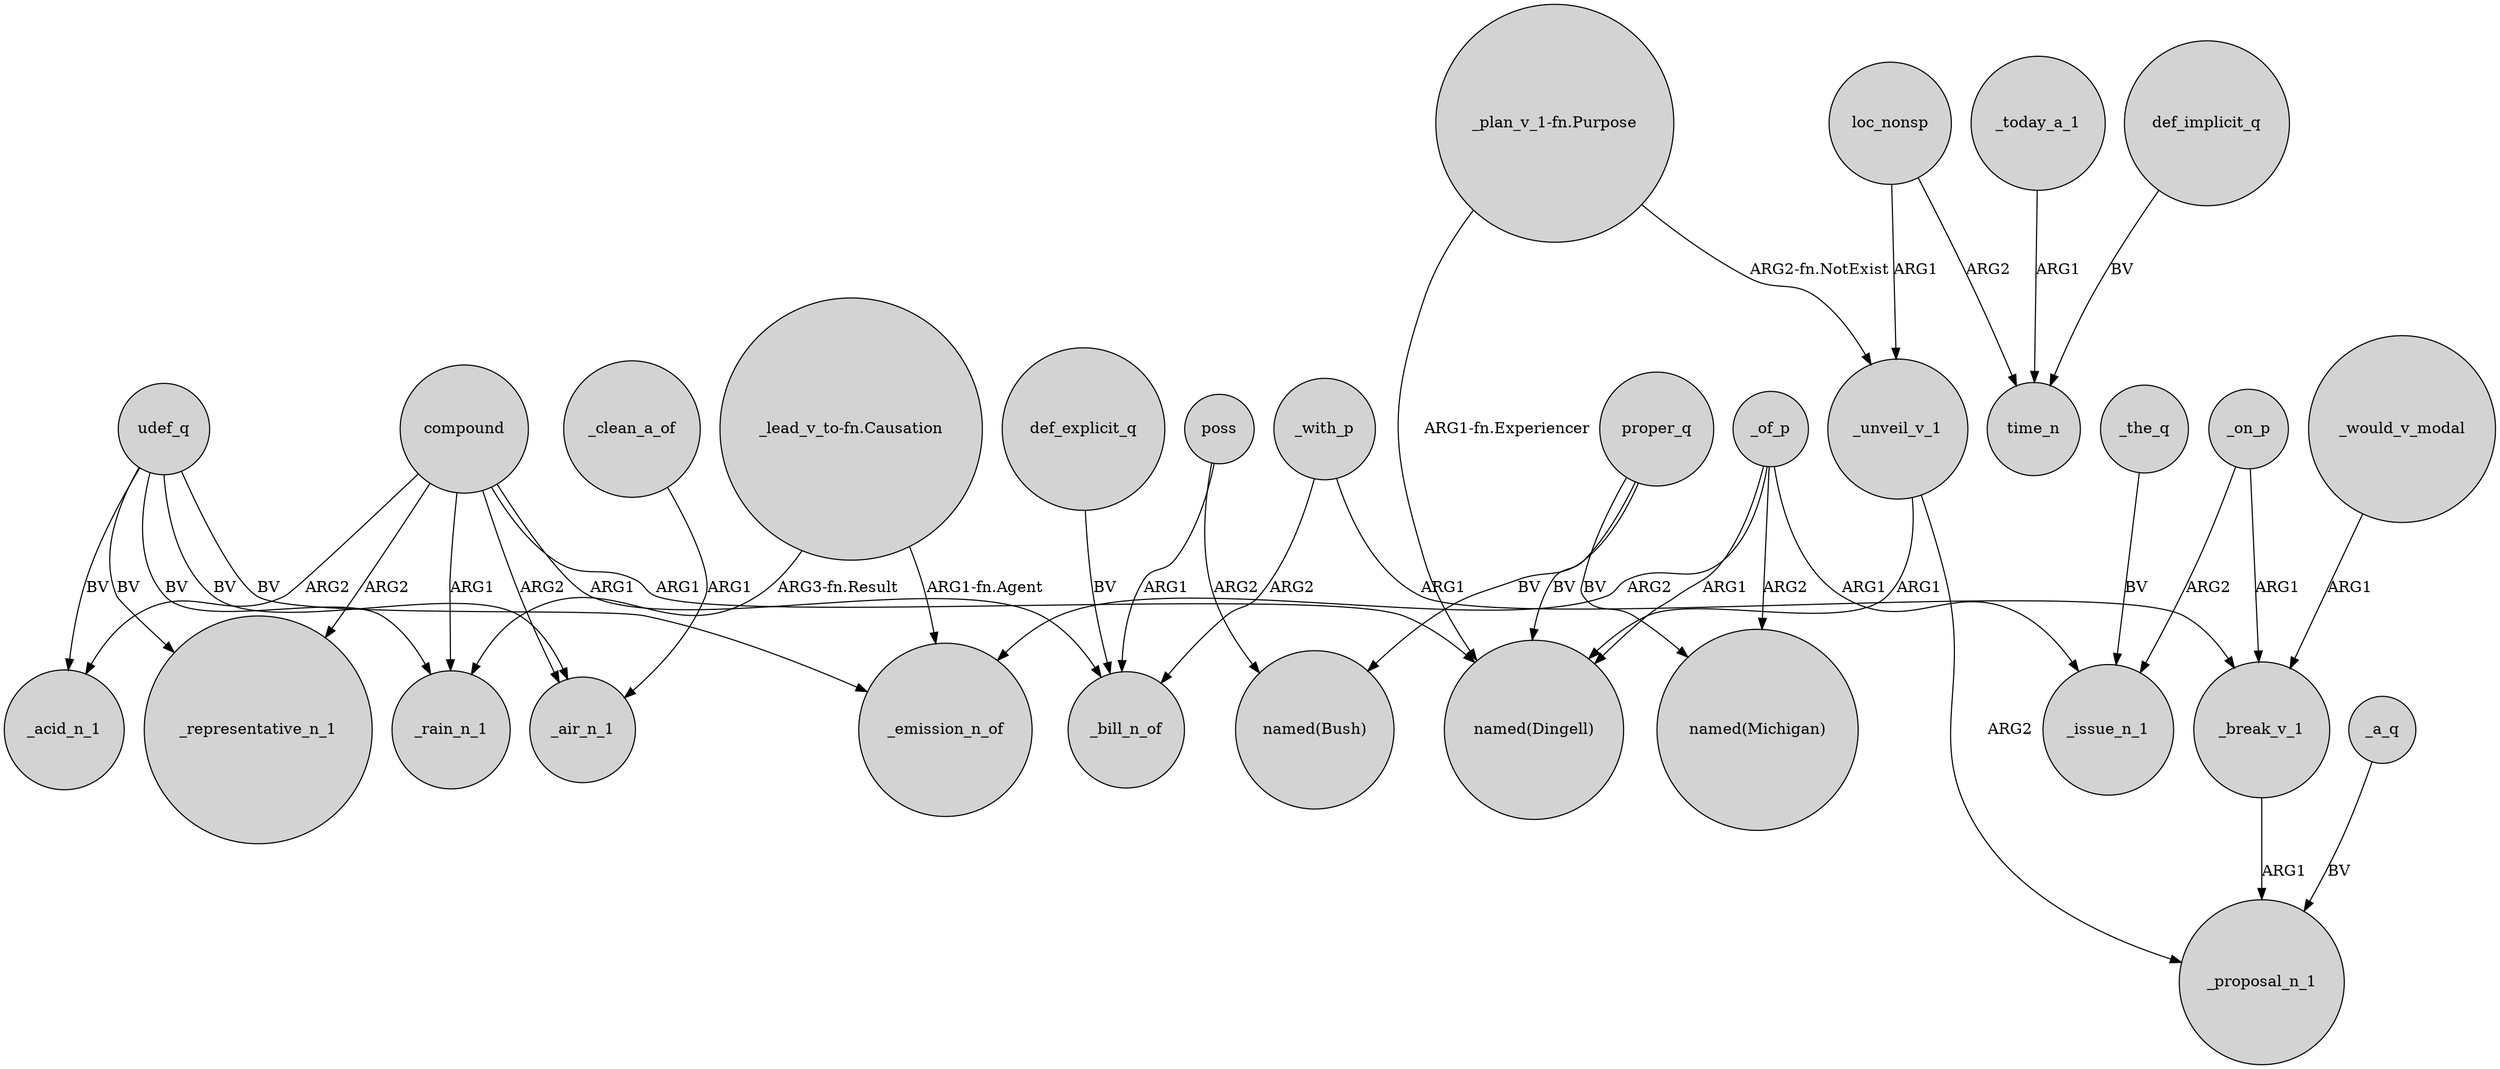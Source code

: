 digraph {
	node [shape=circle style=filled]
	_with_p -> _bill_n_of [label=ARG2]
	udef_q -> _air_n_1 [label=BV]
	compound -> _acid_n_1 [label=ARG2]
	proper_q -> "named(Dingell)" [label=BV]
	_today_a_1 -> time_n [label=ARG1]
	compound -> _bill_n_of [label=ARG1]
	def_implicit_q -> time_n [label=BV]
	_clean_a_of -> _air_n_1 [label=ARG1]
	_of_p -> _emission_n_of [label=ARG2]
	poss -> "named(Bush)" [label=ARG2]
	"_lead_v_to-fn.Causation" -> _emission_n_of [label="ARG1-fn.Agent"]
	"_lead_v_to-fn.Causation" -> _rain_n_1 [label="ARG3-fn.Result"]
	compound -> "named(Dingell)" [label=ARG1]
	_the_q -> _issue_n_1 [label=BV]
	_on_p -> _break_v_1 [label=ARG1]
	loc_nonsp -> time_n [label=ARG2]
	_with_p -> _break_v_1 [label=ARG1]
	"_plan_v_1-fn.Purpose" -> "named(Dingell)" [label="ARG1-fn.Experiencer"]
	compound -> _representative_n_1 [label=ARG2]
	_of_p -> _issue_n_1 [label=ARG1]
	_on_p -> _issue_n_1 [label=ARG2]
	_unveil_v_1 -> "named(Dingell)" [label=ARG1]
	proper_q -> "named(Michigan)" [label=BV]
	_break_v_1 -> _proposal_n_1 [label=ARG1]
	proper_q -> "named(Bush)" [label=BV]
	def_explicit_q -> _bill_n_of [label=BV]
	_would_v_modal -> _break_v_1 [label=ARG1]
	"_plan_v_1-fn.Purpose" -> _unveil_v_1 [label="ARG2-fn.NotExist"]
	udef_q -> _representative_n_1 [label=BV]
	compound -> _air_n_1 [label=ARG2]
	_of_p -> "named(Dingell)" [label=ARG1]
	_of_p -> "named(Michigan)" [label=ARG2]
	loc_nonsp -> _unveil_v_1 [label=ARG1]
	poss -> _bill_n_of [label=ARG1]
	udef_q -> _acid_n_1 [label=BV]
	_unveil_v_1 -> _proposal_n_1 [label=ARG2]
	udef_q -> _emission_n_of [label=BV]
	compound -> _rain_n_1 [label=ARG1]
	_a_q -> _proposal_n_1 [label=BV]
	udef_q -> _rain_n_1 [label=BV]
}
